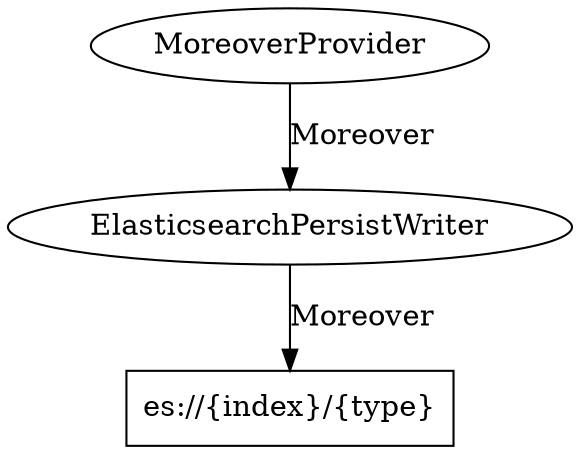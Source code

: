 digraph g {

  //providers
  MoreoverProvider [label="MoreoverProvider",shape=ellipse,URL="https://github.com/apache/incubator-streams/blob/master/streams-contrib/streams-provider-moreover/src/main/java/org/apache/streams/data/moreover/MoreoverProvider.java"];

  //persisters
  ElasticsearchPersistWriter [label="ElasticsearchPersistWriter",shape=ellipse,URL="https://github.com/apache/incubator-streams/blob/master/streams-contrib/streams-persist-elasticsearch/src/main/java/org/apache/streams/elasticsearch/ElasticsearchPersistWriter.java"];

  //data
  destination [label="es://{index}/{type}",shape=box];
 
  //stream
  MoreoverProvider -> ElasticsearchPersistWriter [label="Moreover",URL="https://github.com/apache/incubator-streams/blob/master/streams-contrib/streams-provider-moreover/src/main/jsonschema/com/moreover/Moreover.json"];
  ElasticsearchPersistWriter -> destination [label="Moreover",URL="https://github.com/apache/incubator-streams/blob/master/streams-contrib/streams-provider-moreover/src/main/jsonschema/com/moreover/Moreover.json"];

}